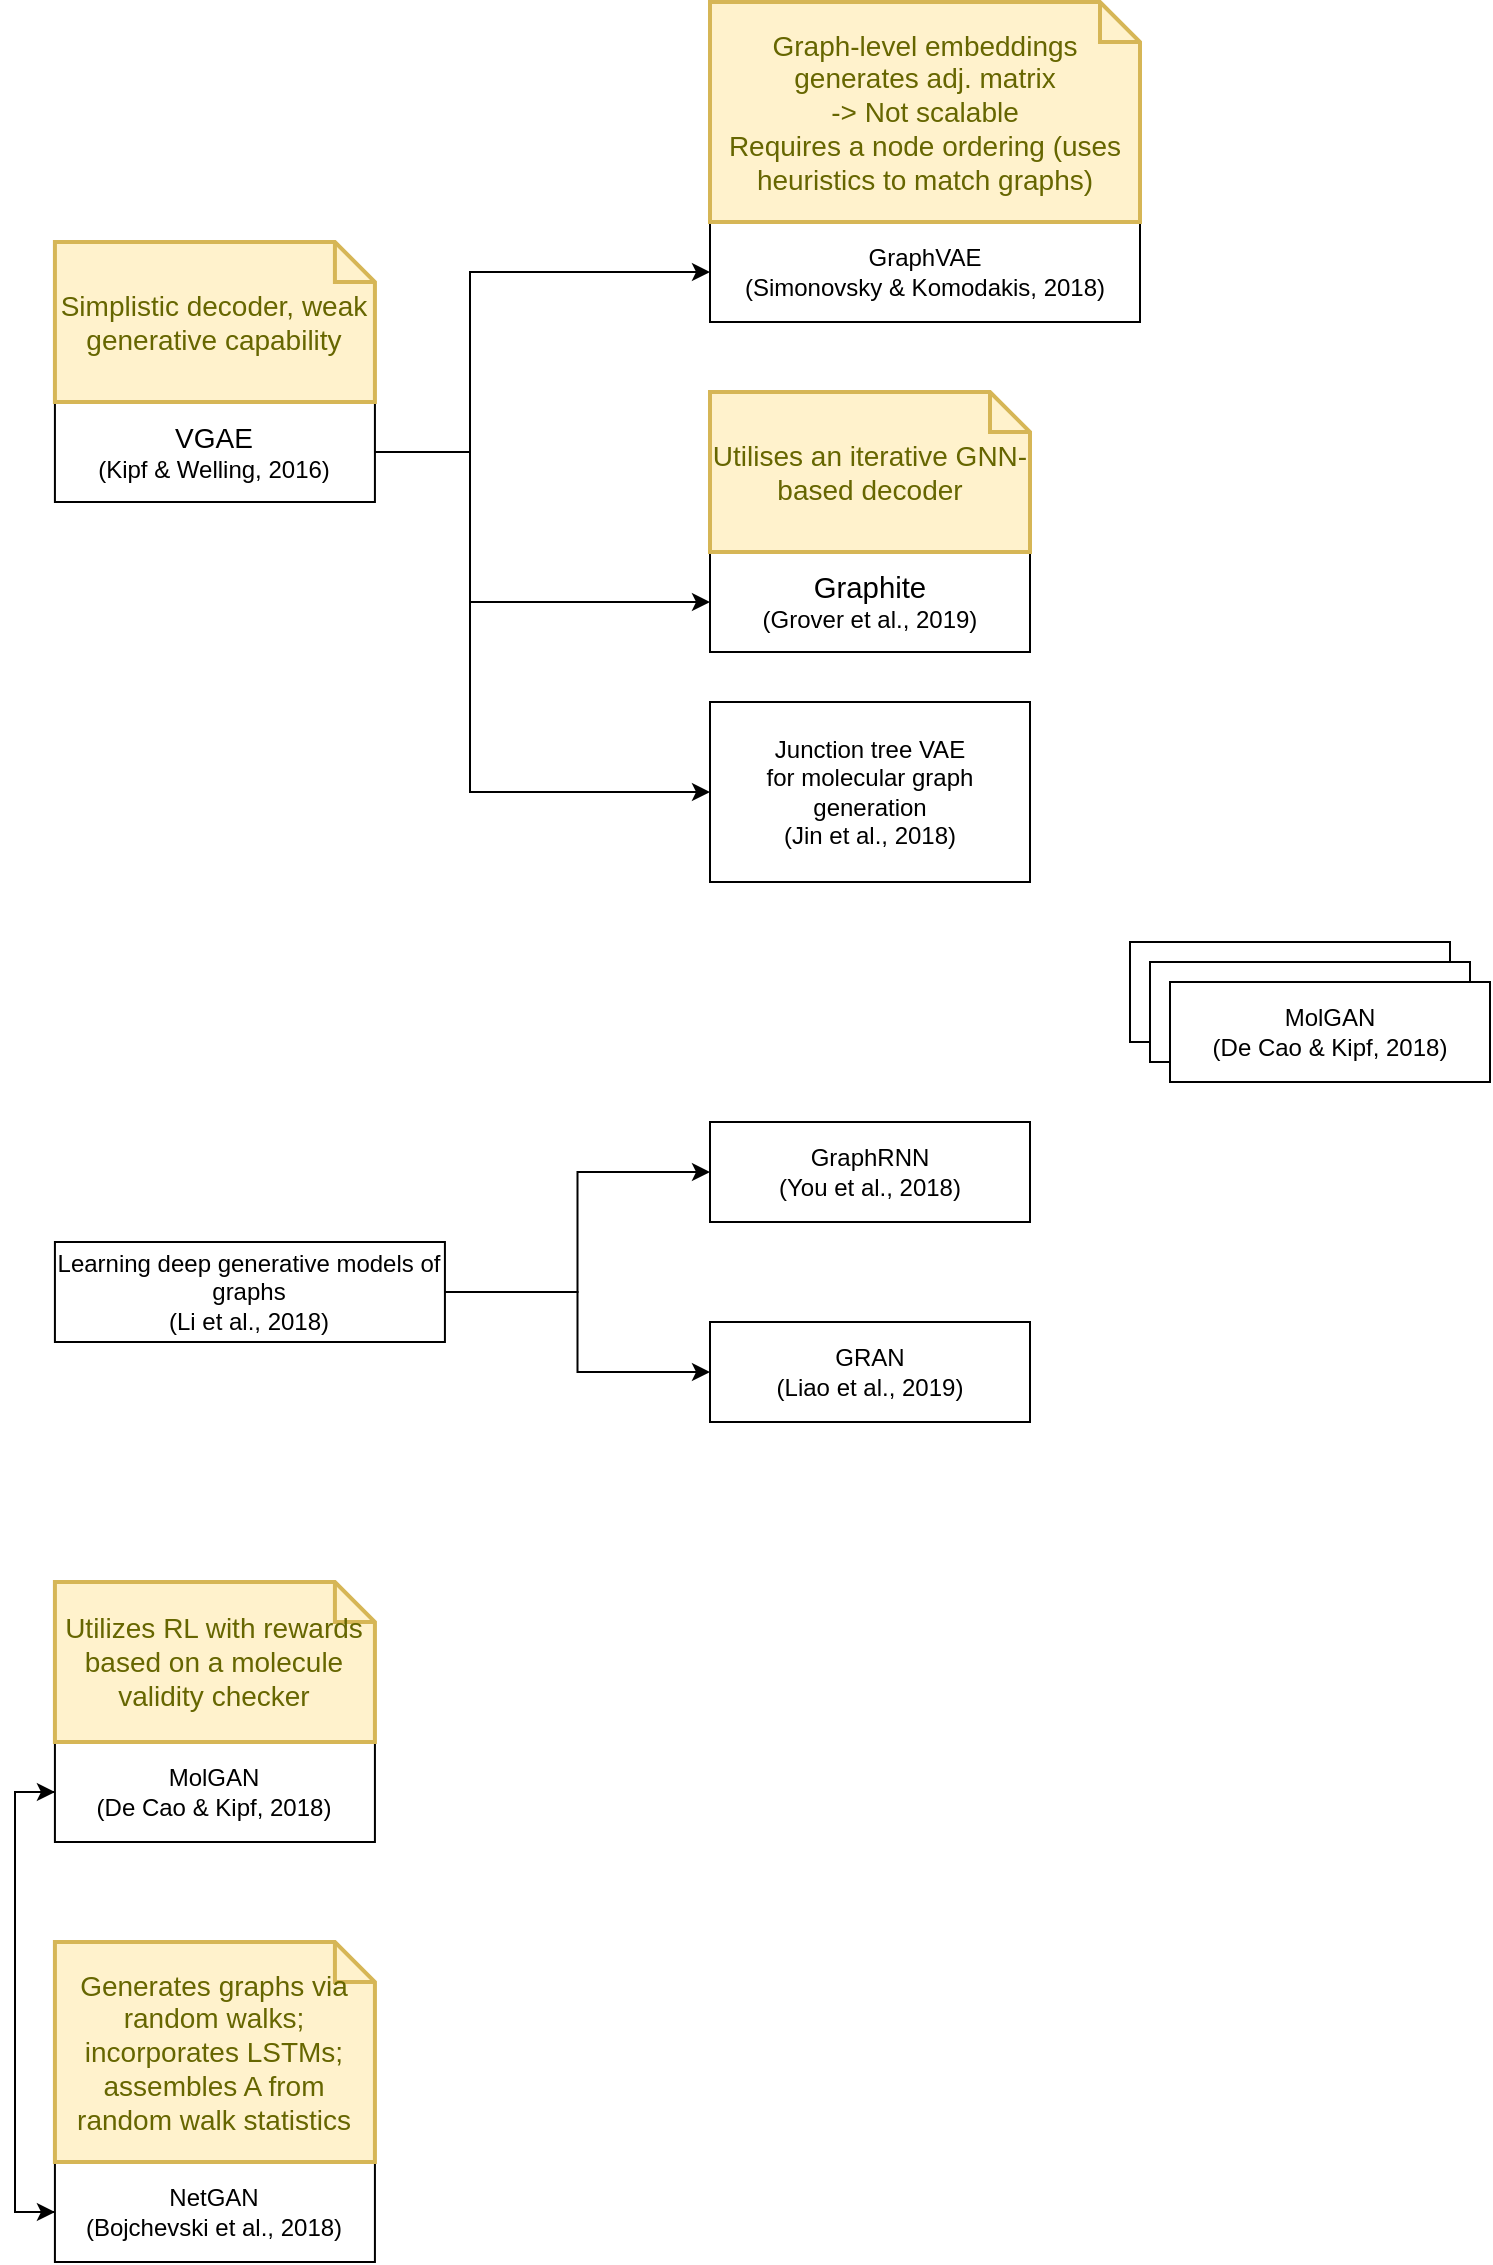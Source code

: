 <mxfile version="13.9.2" type="github"><diagram id="CE8q279sSoojSZOGWfVt" name="Page-1"><mxGraphModel dx="1226" dy="741" grid="1" gridSize="10" guides="1" tooltips="1" connect="1" arrows="1" fold="1" page="1" pageScale="1" pageWidth="2336" pageHeight="1654" math="0" shadow="0"><root><mxCell id="0"/><mxCell id="1" parent="0"/><mxCell id="8EYYs_yafpwajGP4kekw-29" style="edgeStyle=orthogonalEdgeStyle;rounded=0;orthogonalLoop=1;jettySize=auto;html=1;exitX=1;exitY=0.5;exitDx=0;exitDy=0;entryX=0;entryY=0.5;entryDx=0;entryDy=0;" edge="1" parent="1" source="8EYYs_yafpwajGP4kekw-1" target="8EYYs_yafpwajGP4kekw-5"><mxGeometry relative="1" as="geometry"><Array as="points"><mxPoint x="240" y="235"/><mxPoint x="240" y="145"/></Array></mxGeometry></mxCell><mxCell id="8EYYs_yafpwajGP4kekw-34" style="edgeStyle=orthogonalEdgeStyle;rounded=0;orthogonalLoop=1;jettySize=auto;html=1;exitX=1;exitY=0.5;exitDx=0;exitDy=0;entryX=0;entryY=0.5;entryDx=0;entryDy=0;" edge="1" parent="1" source="8EYYs_yafpwajGP4kekw-1" target="8EYYs_yafpwajGP4kekw-32"><mxGeometry relative="1" as="geometry"><Array as="points"><mxPoint x="240" y="235"/><mxPoint x="240" y="405"/></Array></mxGeometry></mxCell><mxCell id="8EYYs_yafpwajGP4kekw-35" style="edgeStyle=orthogonalEdgeStyle;rounded=0;orthogonalLoop=1;jettySize=auto;html=1;exitX=1;exitY=0.5;exitDx=0;exitDy=0;entryX=0;entryY=0.5;entryDx=0;entryDy=0;" edge="1" parent="1" source="8EYYs_yafpwajGP4kekw-1" target="8EYYs_yafpwajGP4kekw-2"><mxGeometry relative="1" as="geometry"><Array as="points"><mxPoint x="240" y="235"/><mxPoint x="240" y="310"/></Array></mxGeometry></mxCell><mxCell id="8EYYs_yafpwajGP4kekw-1" value="&lt;font style=&quot;font-size: 14px&quot;&gt;VGAE&lt;/font&gt;&lt;br&gt;(Kipf &amp;amp; Welling, 2016)" style="rounded=0;whiteSpace=wrap;html=1;" vertex="1" parent="1"><mxGeometry x="32.46" y="210" width="160" height="50" as="geometry"/></mxCell><mxCell id="8EYYs_yafpwajGP4kekw-2" value="&lt;div&gt;&lt;font style=&quot;font-size: 12px&quot;&gt;&lt;span style=&quot;font-size: 11pt ; color: rgb(0 , 0 , 0) ; background-color: transparent ; font-style: normal ; font-variant: normal ; text-decoration: none ; vertical-align: baseline&quot; id=&quot;docs-internal-guid-ced52338-7fff-f9af-8eda-3ea89bf54810&quot;&gt;Graphite&lt;/span&gt;&lt;/font&gt;&lt;/div&gt;&lt;div&gt;(Grover et al., 2019)&lt;br&gt;&lt;span style=&quot;font-size: 11pt ; font-family: &amp;#34;arial&amp;#34; ; color: rgb(0 , 0 , 0) ; background-color: transparent ; font-style: normal ; font-variant: normal ; text-decoration: none ; vertical-align: baseline&quot; id=&quot;docs-internal-guid-ced52338-7fff-f9af-8eda-3ea89bf54810&quot;&gt;&lt;/span&gt;&lt;span style=&quot;font-size: 11pt ; font-family: &amp;#34;arial&amp;#34; ; color: rgb(0 , 0 , 0) ; background-color: transparent ; font-style: normal ; font-variant: normal ; text-decoration: none ; vertical-align: baseline&quot; id=&quot;docs-internal-guid-ced52338-7fff-f9af-8eda-3ea89bf54810&quot;&gt;&lt;/span&gt;&lt;/div&gt;" style="rounded=0;whiteSpace=wrap;html=1;" vertex="1" parent="1"><mxGeometry x="360" y="285" width="160" height="50" as="geometry"/></mxCell><mxCell id="8EYYs_yafpwajGP4kekw-26" style="edgeStyle=orthogonalEdgeStyle;rounded=0;orthogonalLoop=1;jettySize=auto;html=1;exitX=0;exitY=0.5;exitDx=0;exitDy=0;entryX=0;entryY=0.5;entryDx=0;entryDy=0;" edge="1" parent="1" source="8EYYs_yafpwajGP4kekw-3" target="8EYYs_yafpwajGP4kekw-7"><mxGeometry relative="1" as="geometry"/></mxCell><mxCell id="8EYYs_yafpwajGP4kekw-3" value="NetGAN&lt;br&gt;(Bojchevski et al., 2018)" style="rounded=0;whiteSpace=wrap;html=1;" vertex="1" parent="1"><mxGeometry x="32.46" y="1090" width="160" height="50" as="geometry"/></mxCell><mxCell id="8EYYs_yafpwajGP4kekw-5" value="GraphVAE&lt;br&gt;(Simonovsky &amp;amp; Komodakis, 2018)" style="rounded=0;whiteSpace=wrap;html=1;" vertex="1" parent="1"><mxGeometry x="360" y="120" width="215" height="50" as="geometry"/></mxCell><mxCell id="8EYYs_yafpwajGP4kekw-6" value="MolGAN&lt;br&gt;&lt;div&gt;(De Cao &amp;amp; Kipf, 2018)&lt;/div&gt;" style="rounded=0;whiteSpace=wrap;html=1;" vertex="1" parent="1"><mxGeometry x="570" y="480" width="160" height="50" as="geometry"/></mxCell><mxCell id="8EYYs_yafpwajGP4kekw-25" style="edgeStyle=orthogonalEdgeStyle;rounded=0;orthogonalLoop=1;jettySize=auto;html=1;exitX=0;exitY=0.5;exitDx=0;exitDy=0;entryX=0;entryY=0.5;entryDx=0;entryDy=0;" edge="1" parent="1" source="8EYYs_yafpwajGP4kekw-7" target="8EYYs_yafpwajGP4kekw-3"><mxGeometry relative="1" as="geometry"/></mxCell><mxCell id="8EYYs_yafpwajGP4kekw-7" value="MolGAN&lt;br&gt;&lt;div&gt;(De Cao &amp;amp; Kipf, 2018)&lt;/div&gt;" style="rounded=0;whiteSpace=wrap;html=1;" vertex="1" parent="1"><mxGeometry x="32.46" y="880" width="160" height="50" as="geometry"/></mxCell><mxCell id="8EYYs_yafpwajGP4kekw-8" value="Simplistic decoder, weak generative capability" style="shape=note;strokeWidth=2;fontSize=14;size=20;whiteSpace=wrap;html=1;fillColor=#fff2cc;strokeColor=#d6b656;fontColor=#666600;" vertex="1" parent="1"><mxGeometry x="32.46" y="130" width="160" height="80" as="geometry"/></mxCell><mxCell id="8EYYs_yafpwajGP4kekw-9" value="Utilises an iterative GNN-based decoder" style="shape=note;strokeWidth=2;fontSize=14;size=20;whiteSpace=wrap;html=1;fillColor=#fff2cc;strokeColor=#d6b656;fontColor=#666600;" vertex="1" parent="1"><mxGeometry x="360" y="205" width="160" height="80" as="geometry"/></mxCell><mxCell id="8EYYs_yafpwajGP4kekw-12" value="&lt;div&gt;Graph-level embeddings&lt;/div&gt;&lt;div&gt;generates adj. matrix&lt;/div&gt;&lt;div&gt;-&amp;gt; Not scalable &lt;br&gt;&lt;/div&gt;&lt;div&gt;Requires a node ordering (uses heuristics to match graphs)&lt;br&gt;&lt;/div&gt;" style="shape=note;strokeWidth=2;fontSize=14;size=20;whiteSpace=wrap;html=1;fillColor=#fff2cc;strokeColor=#d6b656;fontColor=#666600;" vertex="1" parent="1"><mxGeometry x="360" y="10" width="215" height="110" as="geometry"/></mxCell><mxCell id="8EYYs_yafpwajGP4kekw-16" value="Generates graphs via random walks;&lt;br&gt;&lt;div&gt;incorporates LSTMs;&lt;/div&gt;&lt;div&gt;assembles A from random walk statistics&lt;br&gt;&lt;/div&gt;" style="shape=note;strokeWidth=2;fontSize=14;size=20;whiteSpace=wrap;html=1;fillColor=#fff2cc;strokeColor=#d6b656;fontColor=#666600;" vertex="1" parent="1"><mxGeometry x="32.46" y="980" width="160" height="110" as="geometry"/></mxCell><mxCell id="8EYYs_yafpwajGP4kekw-17" value="Utilizes RL with rewards based on a molecule validity checker" style="shape=note;strokeWidth=2;fontSize=14;size=20;whiteSpace=wrap;html=1;fillColor=#fff2cc;strokeColor=#d6b656;fontColor=#666600;" vertex="1" parent="1"><mxGeometry x="32.46" y="800" width="160" height="80" as="geometry"/></mxCell><mxCell id="8EYYs_yafpwajGP4kekw-18" value="GRAN&lt;br&gt;&lt;div&gt;(Liao et al., 2019)&lt;br&gt;&lt;/div&gt;" style="rounded=0;whiteSpace=wrap;html=1;" vertex="1" parent="1"><mxGeometry x="360" y="670" width="160" height="50" as="geometry"/></mxCell><mxCell id="8EYYs_yafpwajGP4kekw-19" value="GraphRNN&lt;br&gt;&lt;div&gt;(You et al., 2018)&lt;/div&gt;" style="rounded=0;whiteSpace=wrap;html=1;" vertex="1" parent="1"><mxGeometry x="360" y="570" width="160" height="50" as="geometry"/></mxCell><mxCell id="8EYYs_yafpwajGP4kekw-27" style="edgeStyle=orthogonalEdgeStyle;rounded=0;orthogonalLoop=1;jettySize=auto;html=1;exitX=1;exitY=0.5;exitDx=0;exitDy=0;entryX=0;entryY=0.5;entryDx=0;entryDy=0;" edge="1" parent="1" source="8EYYs_yafpwajGP4kekw-20" target="8EYYs_yafpwajGP4kekw-19"><mxGeometry relative="1" as="geometry"/></mxCell><mxCell id="8EYYs_yafpwajGP4kekw-28" style="edgeStyle=orthogonalEdgeStyle;rounded=0;orthogonalLoop=1;jettySize=auto;html=1;exitX=1;exitY=0.5;exitDx=0;exitDy=0;entryX=0;entryY=0.5;entryDx=0;entryDy=0;" edge="1" parent="1" source="8EYYs_yafpwajGP4kekw-20" target="8EYYs_yafpwajGP4kekw-18"><mxGeometry relative="1" as="geometry"/></mxCell><mxCell id="8EYYs_yafpwajGP4kekw-20" value="Learning deep generative models of graphs&lt;br&gt;&lt;div&gt;(Li et al., 2018)&lt;br&gt;&lt;/div&gt;" style="rounded=0;whiteSpace=wrap;html=1;" vertex="1" parent="1"><mxGeometry x="32.46" y="630" width="195" height="50" as="geometry"/></mxCell><mxCell id="8EYYs_yafpwajGP4kekw-30" value="MolGAN&lt;br&gt;&lt;div&gt;(De Cao &amp;amp; Kipf, 2018)&lt;/div&gt;" style="rounded=0;whiteSpace=wrap;html=1;" vertex="1" parent="1"><mxGeometry x="580" y="490" width="160" height="50" as="geometry"/></mxCell><mxCell id="8EYYs_yafpwajGP4kekw-31" value="MolGAN&lt;br&gt;&lt;div&gt;(De Cao &amp;amp; Kipf, 2018)&lt;/div&gt;" style="rounded=0;whiteSpace=wrap;html=1;" vertex="1" parent="1"><mxGeometry x="590" y="500" width="160" height="50" as="geometry"/></mxCell><mxCell id="8EYYs_yafpwajGP4kekw-32" value="Junction tree VAE&lt;br&gt;for molecular graph generation&lt;br&gt;&lt;div&gt;(Jin et al., 2018)&lt;br&gt;&lt;/div&gt;" style="rounded=0;whiteSpace=wrap;html=1;" vertex="1" parent="1"><mxGeometry x="360" y="360" width="160" height="90" as="geometry"/></mxCell></root></mxGraphModel></diagram></mxfile>